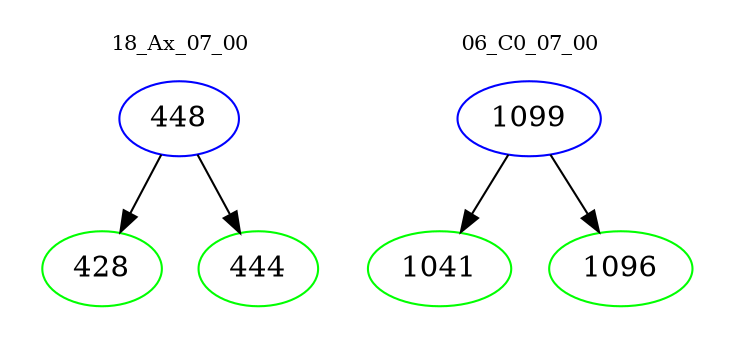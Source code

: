 digraph{
subgraph cluster_0 {
color = white
label = "18_Ax_07_00";
fontsize=10;
T0_448 [label="448", color="blue"]
T0_448 -> T0_428 [color="black"]
T0_428 [label="428", color="green"]
T0_448 -> T0_444 [color="black"]
T0_444 [label="444", color="green"]
}
subgraph cluster_1 {
color = white
label = "06_C0_07_00";
fontsize=10;
T1_1099 [label="1099", color="blue"]
T1_1099 -> T1_1041 [color="black"]
T1_1041 [label="1041", color="green"]
T1_1099 -> T1_1096 [color="black"]
T1_1096 [label="1096", color="green"]
}
}
